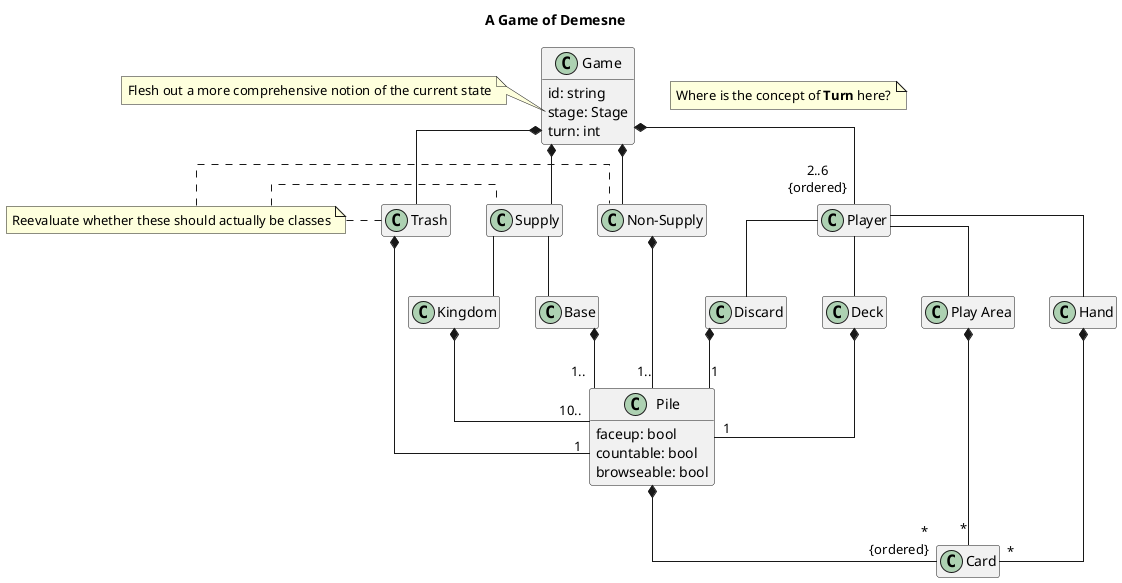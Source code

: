 @startuml
title A Game of Demesne
hide empty members
skinparam linetype ortho

note "Where is the concept of <b>Turn</b> here?" as TurnNote

note "Reevaluate whether these should actually be classes" as ClassNote

class Game {
  id: string
  stage: Stage
  turn: int
}

class Player {}

class Pile {
  faceup: bool
  countable: bool
  browseable: bool
}

together {
  class Deck
  class Discard
  class "Play Area"
  class Hand
}

together {
  class Supply
  class "Non-Supply"
  class Trash
}

together {
  class Base
  class Kingdom
}

together {
  class Pile
  class Card
}

note left of Game::stage
  Flesh out a more comprehensive notion of the current state
end note

Game *-- Supply
Game *-- "Non-Supply"
Game *-- Trash
Game *-- "2..6\n{ordered}" Player

Player -- "Play Area"
Player -- Hand
Player -- Deck
Player -- Discard

Deck *-- "1" Pile
Discard *-- "1" Pile

Trash .left. ClassNote
Supply .left. ClassNote
"Non-Supply" .left. ClassNote

Supply -- Base
Supply -- Kingdom

Base *-- "1.." Pile
Kingdom *-- "10.." Pile
"Non-Supply" *-- "1.." Pile

Trash *-- "1" Pile

Pile *-- "\r*\n{ordered}" Card

"Play Area" *-- "*" Card
Hand *-- "*" Card
@enduml
